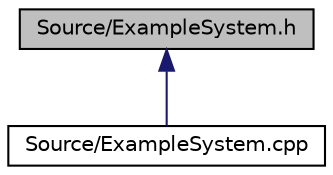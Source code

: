 digraph "Source/ExampleSystem.h"
{
 // LATEX_PDF_SIZE
  edge [fontname="Helvetica",fontsize="10",labelfontname="Helvetica",labelfontsize="10"];
  node [fontname="Helvetica",fontsize="10",shape=record];
  Node1 [label="Source/ExampleSystem.h",height=0.2,width=0.4,color="black", fillcolor="grey75", style="filled", fontcolor="black",tooltip="DESCRIPTION HERE."];
  Node1 -> Node2 [dir="back",color="midnightblue",fontsize="10",style="solid",fontname="Helvetica"];
  Node2 [label="Source/ExampleSystem.cpp",height=0.2,width=0.4,color="black", fillcolor="white", style="filled",URL="$d7/d31/ExampleSystem_8cpp.html",tooltip="DESCRIPTION HERE."];
}
